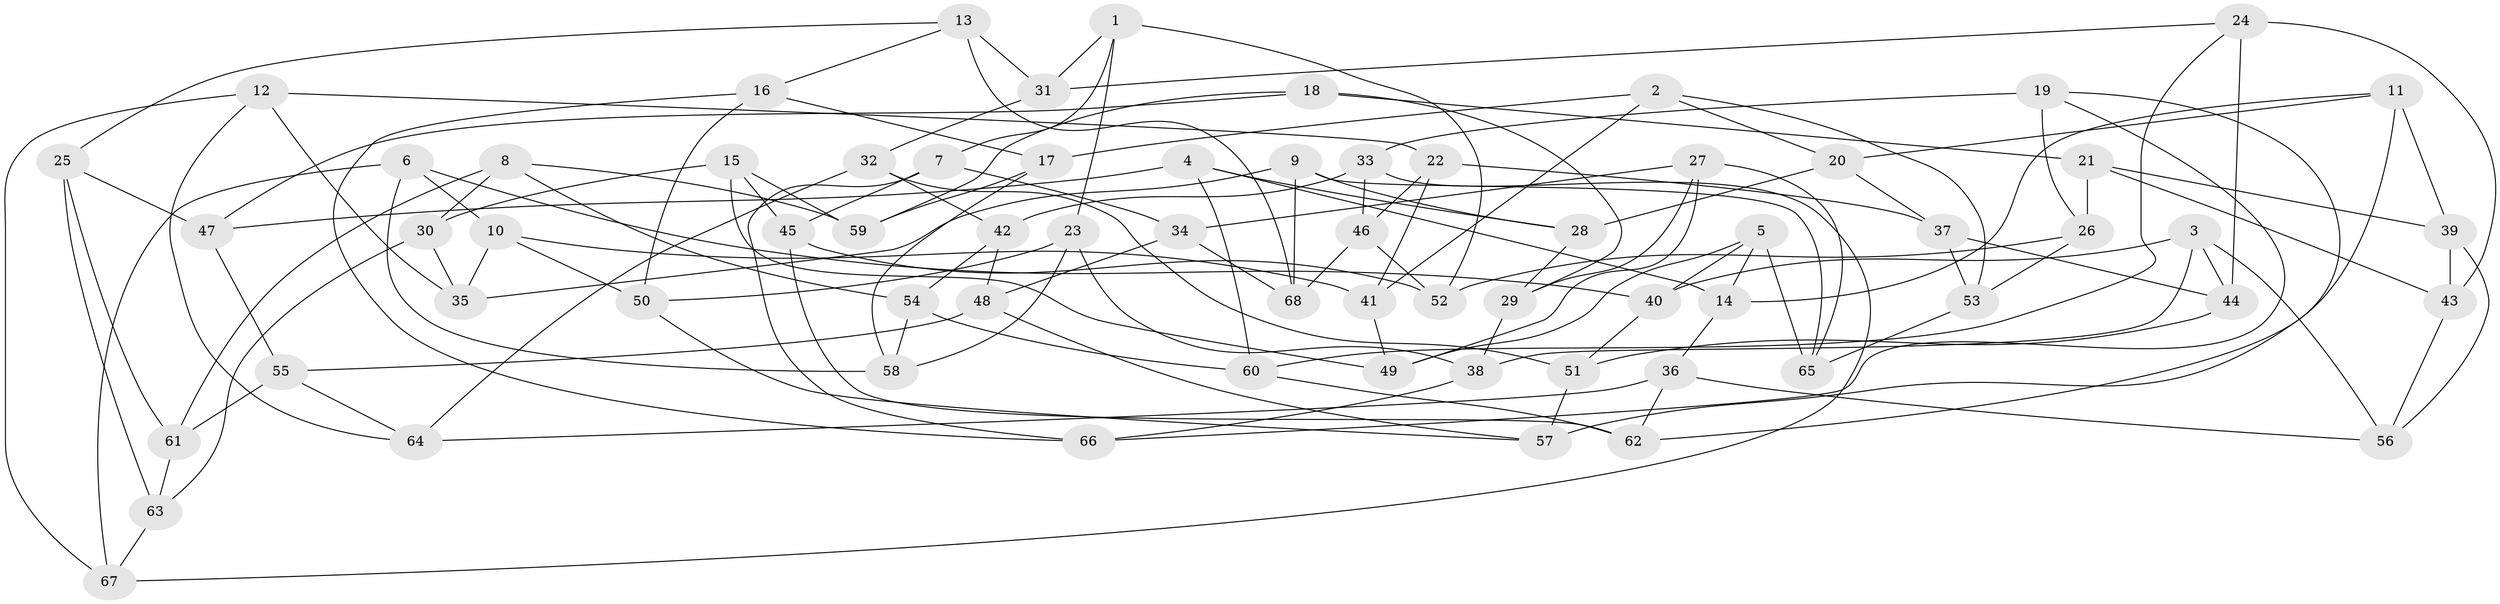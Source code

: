 // coarse degree distribution, {4: 0.7073170731707317, 3: 0.0975609756097561, 8: 0.024390243902439025, 11: 0.04878048780487805, 7: 0.024390243902439025, 10: 0.024390243902439025, 6: 0.04878048780487805, 9: 0.024390243902439025}
// Generated by graph-tools (version 1.1) at 2025/53/03/04/25 22:53:51]
// undirected, 68 vertices, 136 edges
graph export_dot {
  node [color=gray90,style=filled];
  1;
  2;
  3;
  4;
  5;
  6;
  7;
  8;
  9;
  10;
  11;
  12;
  13;
  14;
  15;
  16;
  17;
  18;
  19;
  20;
  21;
  22;
  23;
  24;
  25;
  26;
  27;
  28;
  29;
  30;
  31;
  32;
  33;
  34;
  35;
  36;
  37;
  38;
  39;
  40;
  41;
  42;
  43;
  44;
  45;
  46;
  47;
  48;
  49;
  50;
  51;
  52;
  53;
  54;
  55;
  56;
  57;
  58;
  59;
  60;
  61;
  62;
  63;
  64;
  65;
  66;
  67;
  68;
  1 -- 7;
  1 -- 31;
  1 -- 23;
  1 -- 52;
  2 -- 41;
  2 -- 20;
  2 -- 17;
  2 -- 53;
  3 -- 38;
  3 -- 56;
  3 -- 44;
  3 -- 40;
  4 -- 28;
  4 -- 14;
  4 -- 60;
  4 -- 47;
  5 -- 49;
  5 -- 40;
  5 -- 65;
  5 -- 14;
  6 -- 10;
  6 -- 58;
  6 -- 67;
  6 -- 40;
  7 -- 34;
  7 -- 45;
  7 -- 66;
  8 -- 59;
  8 -- 30;
  8 -- 61;
  8 -- 54;
  9 -- 35;
  9 -- 68;
  9 -- 28;
  9 -- 65;
  10 -- 41;
  10 -- 50;
  10 -- 35;
  11 -- 20;
  11 -- 39;
  11 -- 57;
  11 -- 14;
  12 -- 35;
  12 -- 22;
  12 -- 64;
  12 -- 67;
  13 -- 16;
  13 -- 25;
  13 -- 68;
  13 -- 31;
  14 -- 36;
  15 -- 59;
  15 -- 30;
  15 -- 45;
  15 -- 49;
  16 -- 50;
  16 -- 66;
  16 -- 17;
  17 -- 59;
  17 -- 58;
  18 -- 47;
  18 -- 59;
  18 -- 29;
  18 -- 21;
  19 -- 62;
  19 -- 26;
  19 -- 66;
  19 -- 33;
  20 -- 37;
  20 -- 28;
  21 -- 43;
  21 -- 26;
  21 -- 39;
  22 -- 41;
  22 -- 37;
  22 -- 46;
  23 -- 38;
  23 -- 58;
  23 -- 50;
  24 -- 43;
  24 -- 44;
  24 -- 60;
  24 -- 31;
  25 -- 47;
  25 -- 63;
  25 -- 61;
  26 -- 53;
  26 -- 52;
  27 -- 29;
  27 -- 34;
  27 -- 65;
  27 -- 49;
  28 -- 29;
  29 -- 38;
  30 -- 63;
  30 -- 35;
  31 -- 32;
  32 -- 51;
  32 -- 42;
  32 -- 64;
  33 -- 42;
  33 -- 46;
  33 -- 67;
  34 -- 48;
  34 -- 68;
  36 -- 64;
  36 -- 56;
  36 -- 62;
  37 -- 53;
  37 -- 44;
  38 -- 66;
  39 -- 43;
  39 -- 56;
  40 -- 51;
  41 -- 49;
  42 -- 54;
  42 -- 48;
  43 -- 56;
  44 -- 51;
  45 -- 52;
  45 -- 62;
  46 -- 52;
  46 -- 68;
  47 -- 55;
  48 -- 57;
  48 -- 55;
  50 -- 57;
  51 -- 57;
  53 -- 65;
  54 -- 58;
  54 -- 60;
  55 -- 64;
  55 -- 61;
  60 -- 62;
  61 -- 63;
  63 -- 67;
}
